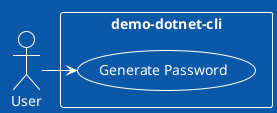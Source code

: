 @startuml UseCase
!theme amiga
actor "User" as user

rectangle demo-dotnet-cli {
  usecase "Generate Password" as generatePassword
}

user -> generatePassword
@enduml